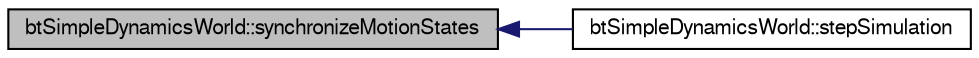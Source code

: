 digraph G
{
  bgcolor="transparent";
  edge [fontname="FreeSans",fontsize=10,labelfontname="FreeSans",labelfontsize=10];
  node [fontname="FreeSans",fontsize=10,shape=record];
  rankdir=LR;
  Node1 [label="btSimpleDynamicsWorld::synchronizeMotionStates",height=0.2,width=0.4,color="black", fillcolor="grey75", style="filled" fontcolor="black"];
  Node1 -> Node2 [dir=back,color="midnightblue",fontsize=10,style="solid"];
  Node2 [label="btSimpleDynamicsWorld::stepSimulation",height=0.2,width=0.4,color="black",URL="$classbt_simple_dynamics_world.html#f6b4810b5018cbaf09f82839111a243d",tooltip="maxSubSteps/fixedTimeStep for interpolation is currently ignored for btSimpleDynamicsWorld..."];
}
